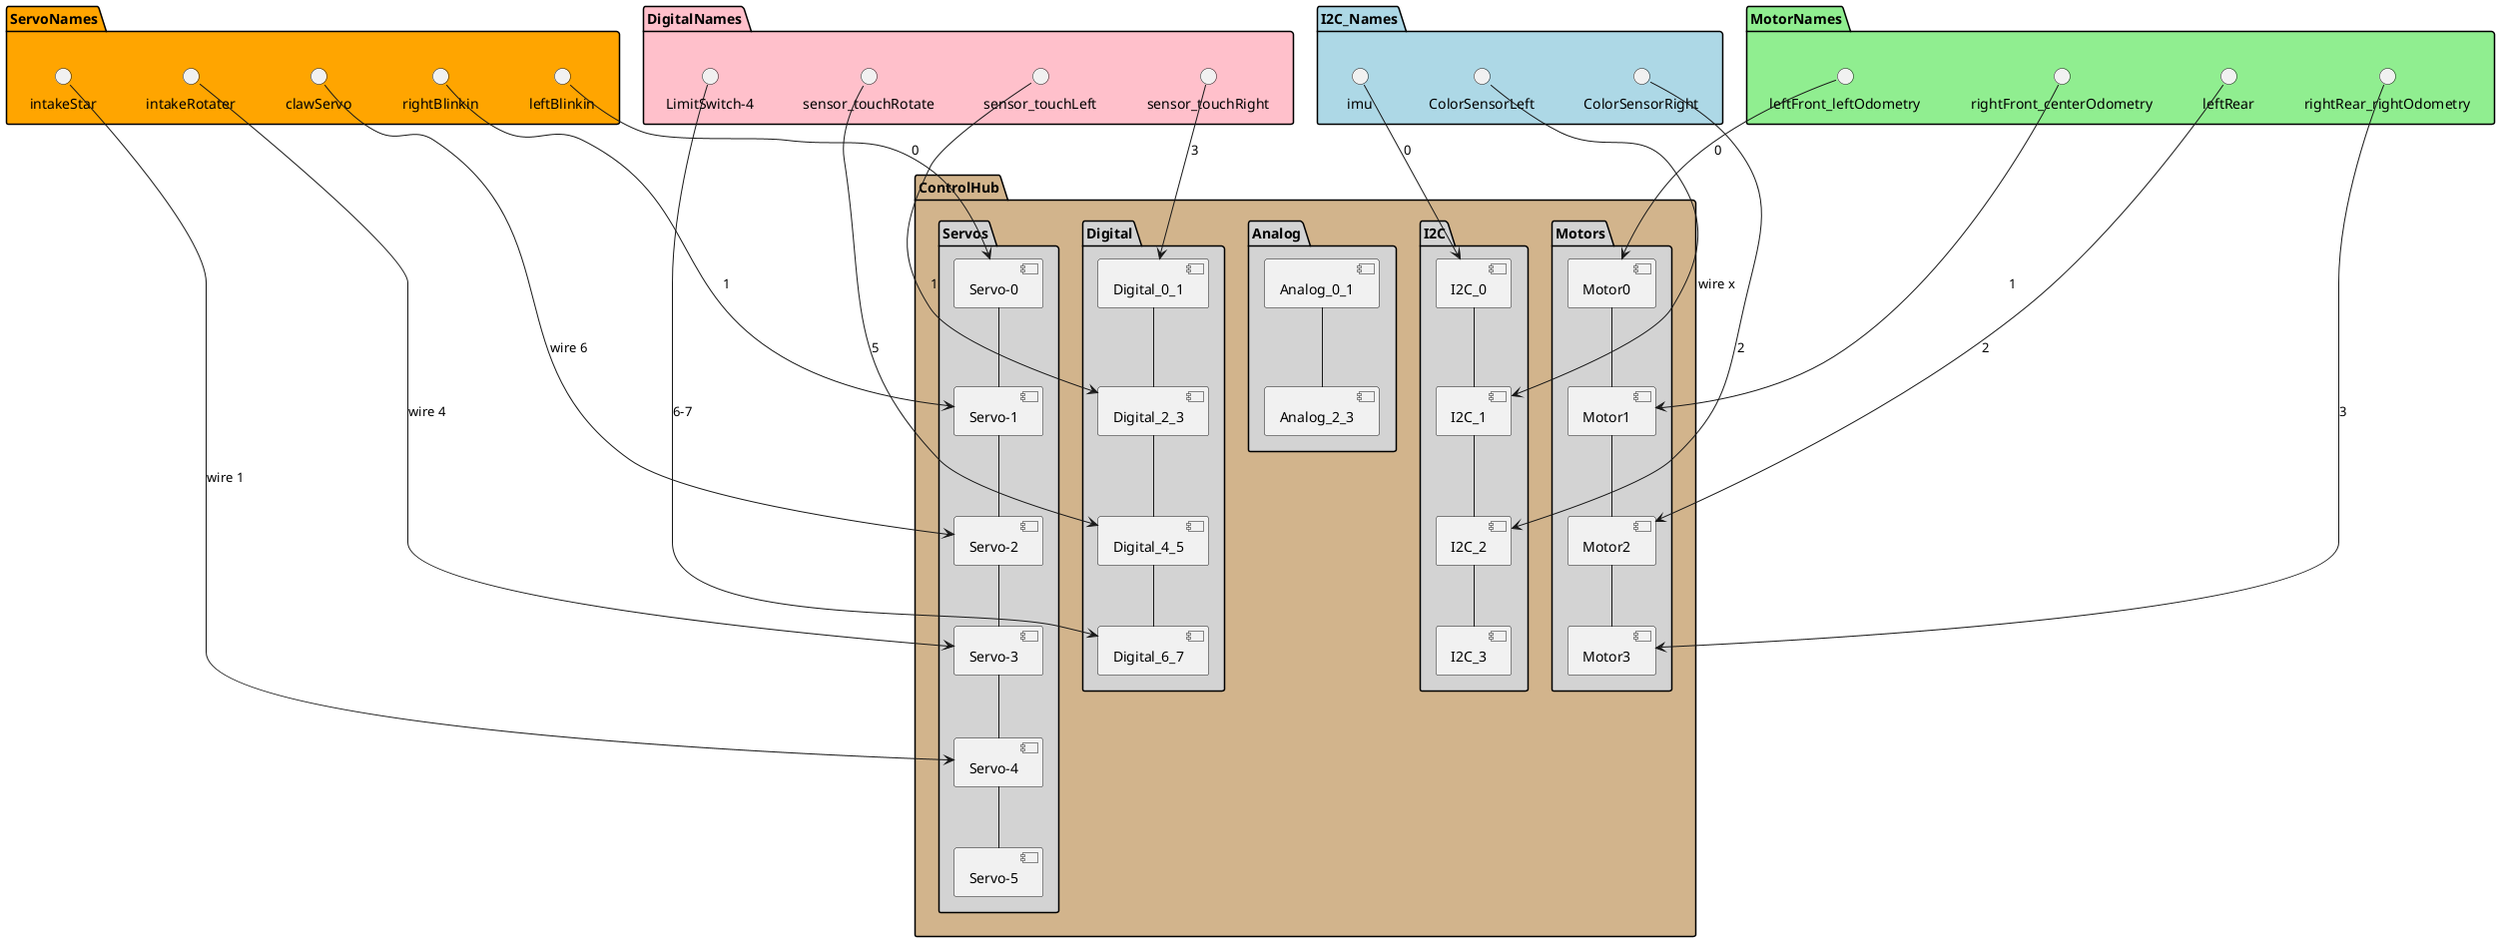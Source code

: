 @startuml


package ControlHub #Tan {
  package Motors #LightGrey {
    [Motor0] -- [Motor1]
    [Motor1] -- [Motor2]
    [Motor2] -- [Motor3]
  }

  package Servos #LightGrey {
   [Servo-0] -- [Servo-1]
   [Servo-1] -- [Servo-2]
   [Servo-2] -- [Servo-3]
   [Servo-3] -- [Servo-4]
   [Servo-4] -- [Servo-5]
  }

  package Analog #LightGrey {
   [Analog_0_1] -- [Analog_2_3]
  }

  package Digital #LightGrey {
   [Digital_0_1] -- [Digital_2_3]
   [Digital_2_3] -- [Digital_4_5]
   [Digital_4_5] -- [Digital_6_7]
  }

  package I2C #LightGrey {
   [I2C_0] -- [I2C_1]
   [I2C_1] -- [I2C_2]
   [I2C_2] -- [I2C_3]

  }
}

package MotorNames #LightGreen {
  () "leftFront_leftOdometry" --> [Motor0] : 0
  () "rightFront_centerOdometry" --> [Motor1] : 1
  () "leftRear" --> [Motor2] : 2
  () "rightRear_rightOdometry" --> [Motor3] : 3
}

package ServoNames #Orange {
  () "leftBlinkin" --> [Servo-0] : 0
  () "rightBlinkin" --> [Servo-1] : 1
  () "clawServo" --> [Servo-2] : wire 6
  () "intakeRotater" --> [Servo-3] : wire 4
  () "intakeStar" --> [Servo-4] : wire 1
}

package DigitalNames #Pink {
  () "sensor_touchRight" --> [Digital_0_1] : 3
  () "sensor_touchLeft" --> [Digital_2_3] : 1
  () "sensor_touchRotate" --> [Digital_4_5] : 5
  () "LimitSwitch-4" --> [Digital_6_7] : 6-7
}

package I2C_Names #LightBlue {
  () "imu" --> [I2C_0] : 0
  () "ColorSensorLeft" --> [I2C_1] : wire x
  () "ColorSensorRight" --> [I2C_2] : 2

}

@enduml